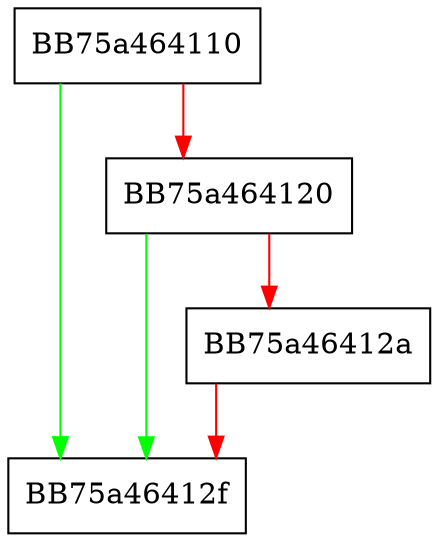 digraph pageReinit {
  node [shape="box"];
  graph [splines=ortho];
  BB75a464110 -> BB75a46412f [color="green"];
  BB75a464110 -> BB75a464120 [color="red"];
  BB75a464120 -> BB75a46412f [color="green"];
  BB75a464120 -> BB75a46412a [color="red"];
  BB75a46412a -> BB75a46412f [color="red"];
}